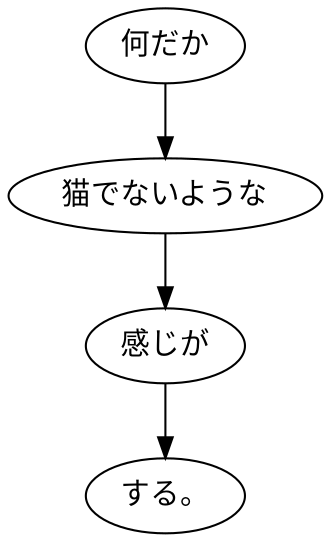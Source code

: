 digraph graph616 {
	node0 [label="何だか"];
	node1 [label="猫でないような"];
	node2 [label="感じが"];
	node3 [label="する。"];
	node0 -> node1;
	node1 -> node2;
	node2 -> node3;
}
